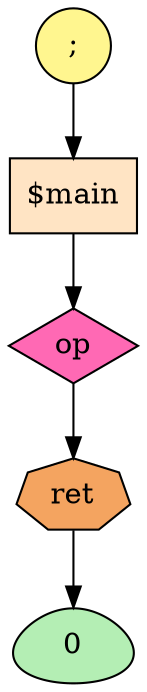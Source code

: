 digraph G {
fontsize = 50
94557957851888[label = ";", style = "filled", fillcolor = "khaki1", shape = "circle"]
94557957852016[label = "$main", style = "filled", fillcolor = "bisque", shape = "box"]
94557957851888 -> 94557957852016
94557957852016[label = "$main", style = "filled", fillcolor = "bisque", shape = "box"]
94557957852272[label = "op", style = "filled", fillcolor = "hotpink", shape = "diamond"]
94557957852016 -> 94557957852272
94557957852272[label = "op", style = "filled", fillcolor = "hotpink", shape = "diamond"]
94557957852400[label = "ret", style = "filled", fillcolor = "sandybrown", shape = "septagon"]
94557957852272 -> 94557957852400
94557957852400[label = "ret", style = "filled", fillcolor = "sandybrown", shape = "septagon"]
94557957852656[label = "0", style = "filled", fillcolor = "darkseagreen2", shape = "egg"]
94557957852400 -> 94557957852656
94557957852656[label = "0", style = "filled", fillcolor = "darkseagreen2", shape = "egg"]
}